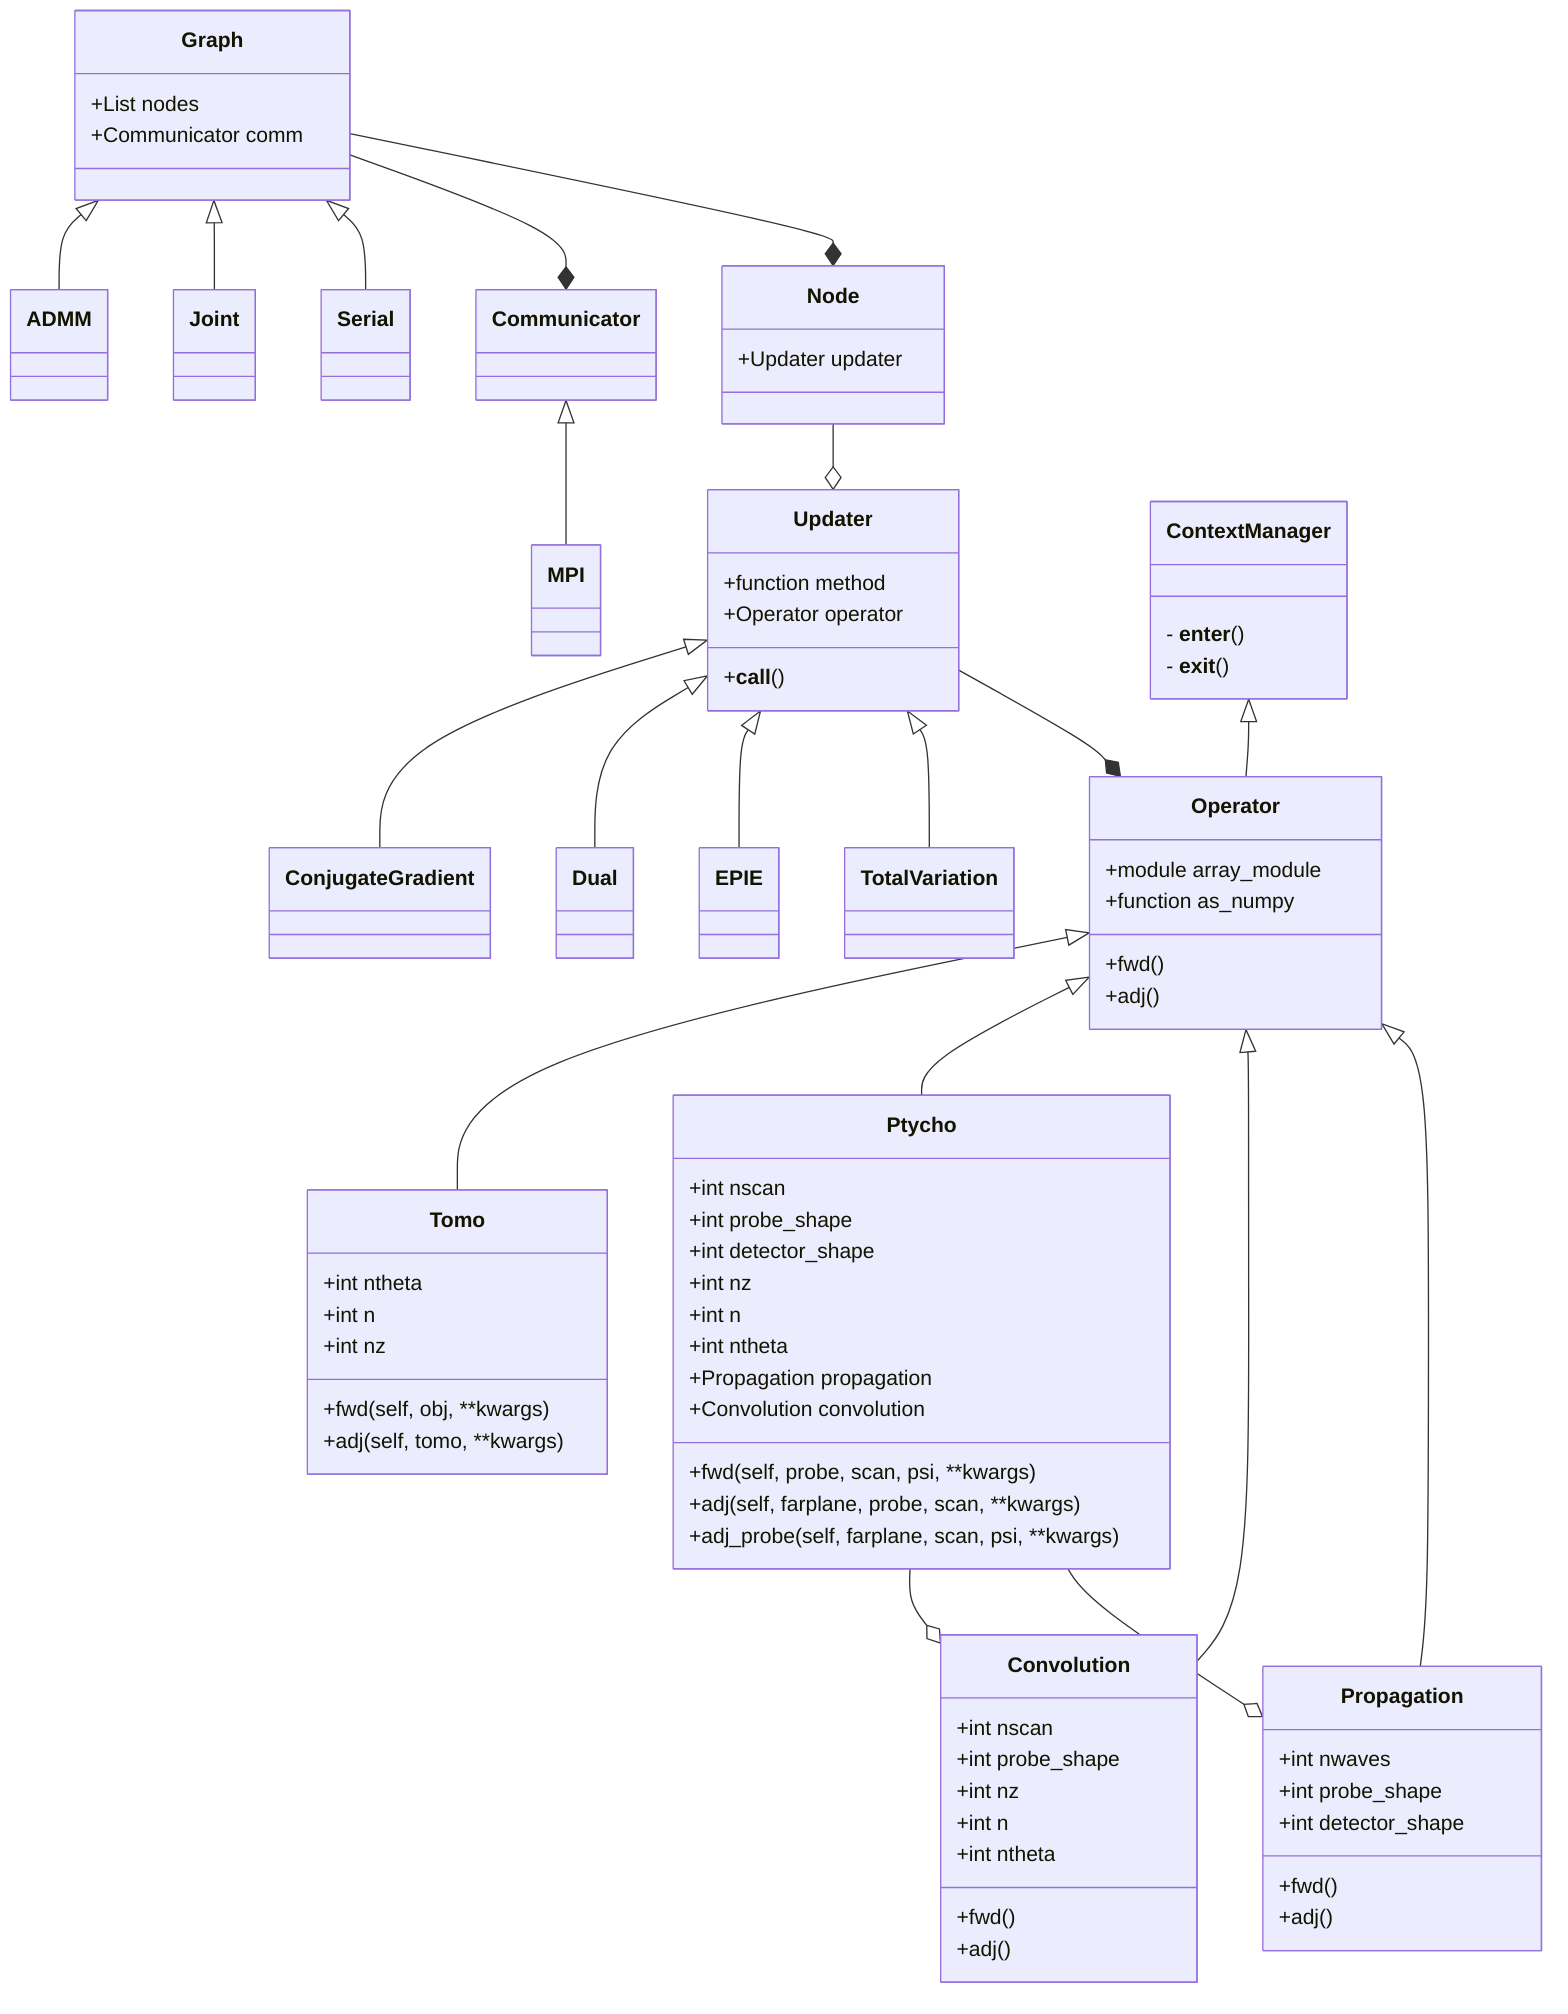 classDiagram

class Graph {
  +List nodes
  +Communicator comm
}

class Node{
  +Updater updater
}

Graph <|-- ADMM
Graph <|-- Joint
Graph <|-- Serial

Graph --* Communicator
Graph --* Node

Communicator <|-- MPI

Node --o Updater

class Updater {
  +__call__()
  +function method
  +Operator operator
}

class Operator {
  +module array_module
  +function as_numpy
  +fwd()
  +adj()
}

class ContextManager {
  - __enter__()
  - __exit__()
}

class Ptycho {
  +int nscan
  +int probe_shape
  +int detector_shape
  +int nz
  +int n
  +int ntheta
  +Propagation propagation
  +Convolution convolution
  +fwd(self, probe, scan, psi, **kwargs)
  +adj(self, farplane, probe, scan, **kwargs)
  +adj_probe(self, farplane, scan, psi, **kwargs)
}

class Tomo {
  +int ntheta
  +int n
  +int nz
  +fwd(self, obj, **kwargs)
  +adj(self, tomo, **kwargs)
}

class Convolution {
  +int nscan
  +int probe_shape
  +int nz
  +int n
  +int ntheta
  +fwd()
  +adj()
}

class Propagation {
  +int nwaves
  +int probe_shape
  +int detector_shape
  +fwd()
  +adj()
}

Updater <|-- ConjugateGradient
Updater <|-- Dual
Updater <|-- EPIE
Updater <|-- TotalVariation

Updater --* Operator

ContextManager <|-- Operator

Operator <|-- Tomo
Operator <|-- Ptycho
Operator <|-- Convolution
Operator <|-- Propagation

Ptycho --o Convolution
Ptycho --o Propagation
